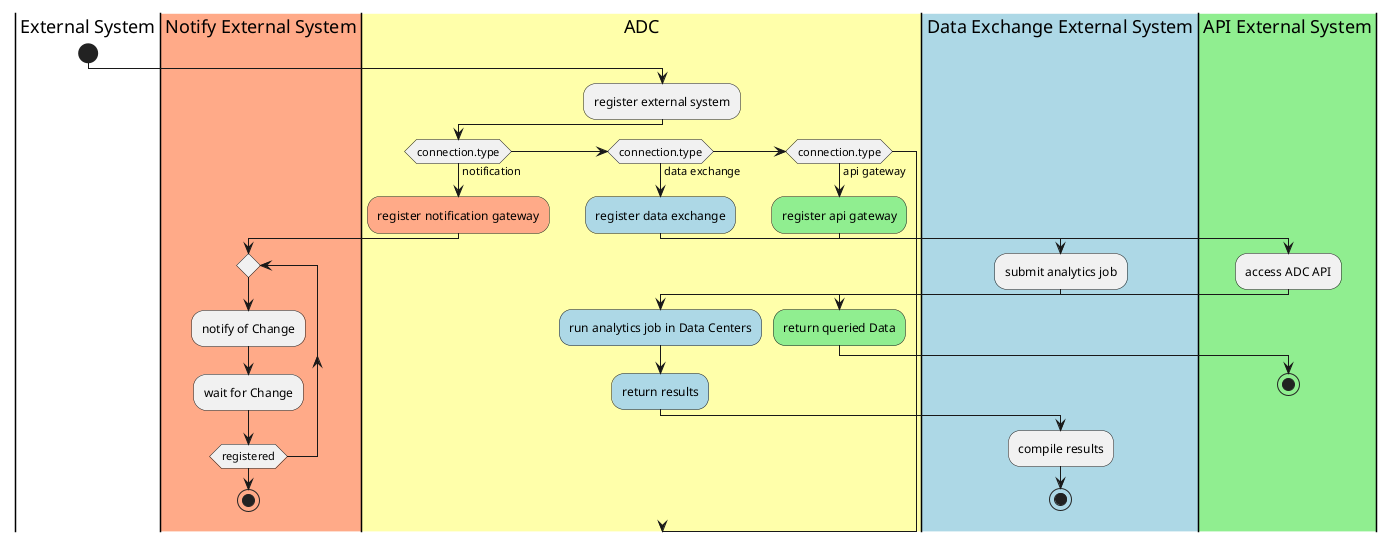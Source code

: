 @startuml
|External System|
|#ffaa88|Notify External System|
|External System|
start
|#ffffaa|ADC|
:register external system;
if(connection.type) then (notification)
  #ffaa88:register notification gateway;
  |Notify External System|
  repeat
  :notify of Change;
  :wait for Change;
  repeat while(registered)
  stop
  |ADC|
elseif (connection.type) then (data exchange)
  #lightblue:register data exchange;
  |#lightblue|Data Exchange External System|
  :submit analytics job;
  |ADC|
  #lightblue:run analytics job in Data Centers;
  #lightblue:return results;
  |Data Exchange External System|
  :compile results;
  stop
  |ADC|
elseif (connection.type) then (api gateway)
  #lightgreen:register api gateway;
  |#lightgreen|API External System|
  :access ADC API;
  |ADC|
  #lightgreen:return queried Data;
  |API External System|
  stop
endif

@enduml
